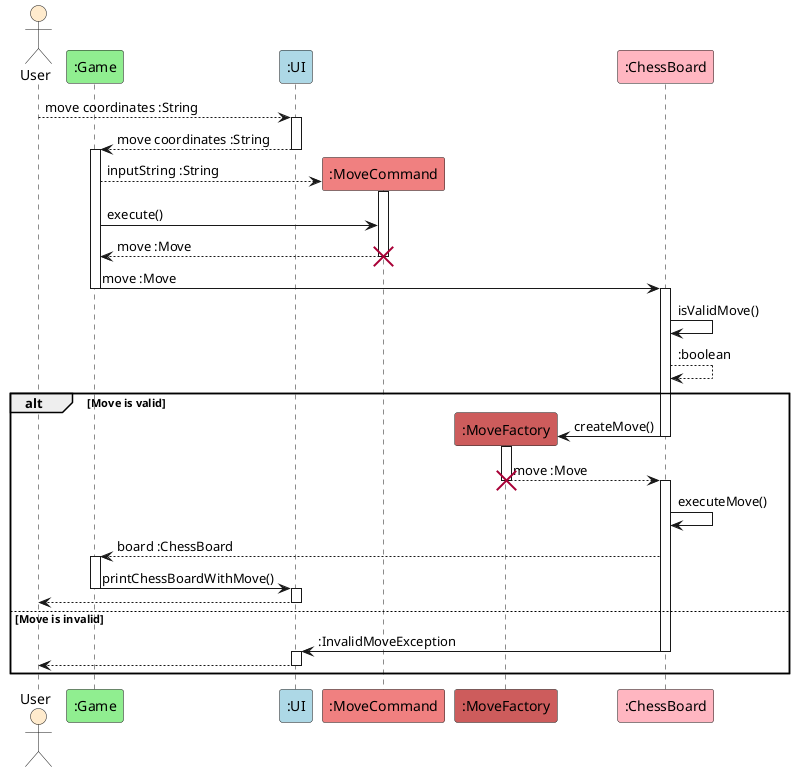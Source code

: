 @startuml MoveSequence

actor User as user #BlanchedAlmond
participant ":Game" as g #LightGreen
participant ":UI" as ui #LightBlue
participant ":MoveCommand" as mc #LightCoral
participant ":MoveFactory" as mf #IndianRed
participant ":ChessBoard" as cb #LightPink

user --> ui : move coordinates :String
activate ui
ui --> g : move coordinates :String
deactivate ui
activate g
create mc
g --> mc : inputString :String
activate mc
g -> mc : execute()
mc --> g : move :Move
deactivate mc
destroy mc
g -> cb : move :Move
deactivate g
activate cb
cb -> cb : isValidMove()
cb --> cb : :boolean
alt Move is valid
    create mf
    cb -> mf : createMove()
    deactivate cb
    activate mf
    mf --> cb : move :Move
    deactivate mf
    destroy mf
    activate cb
    cb -> cb : executeMove()
    cb --> g : board :ChessBoard
    activate g
    g -> ui : printChessBoardWithMove()
    deactivate g
    activate ui
    ui --> user
    deactivate ui
else Move is invalid
    cb -> ui : :InvalidMoveException
    deactivate cb
    activate ui
    ui --> user
    deactivate ui
end

@enduml